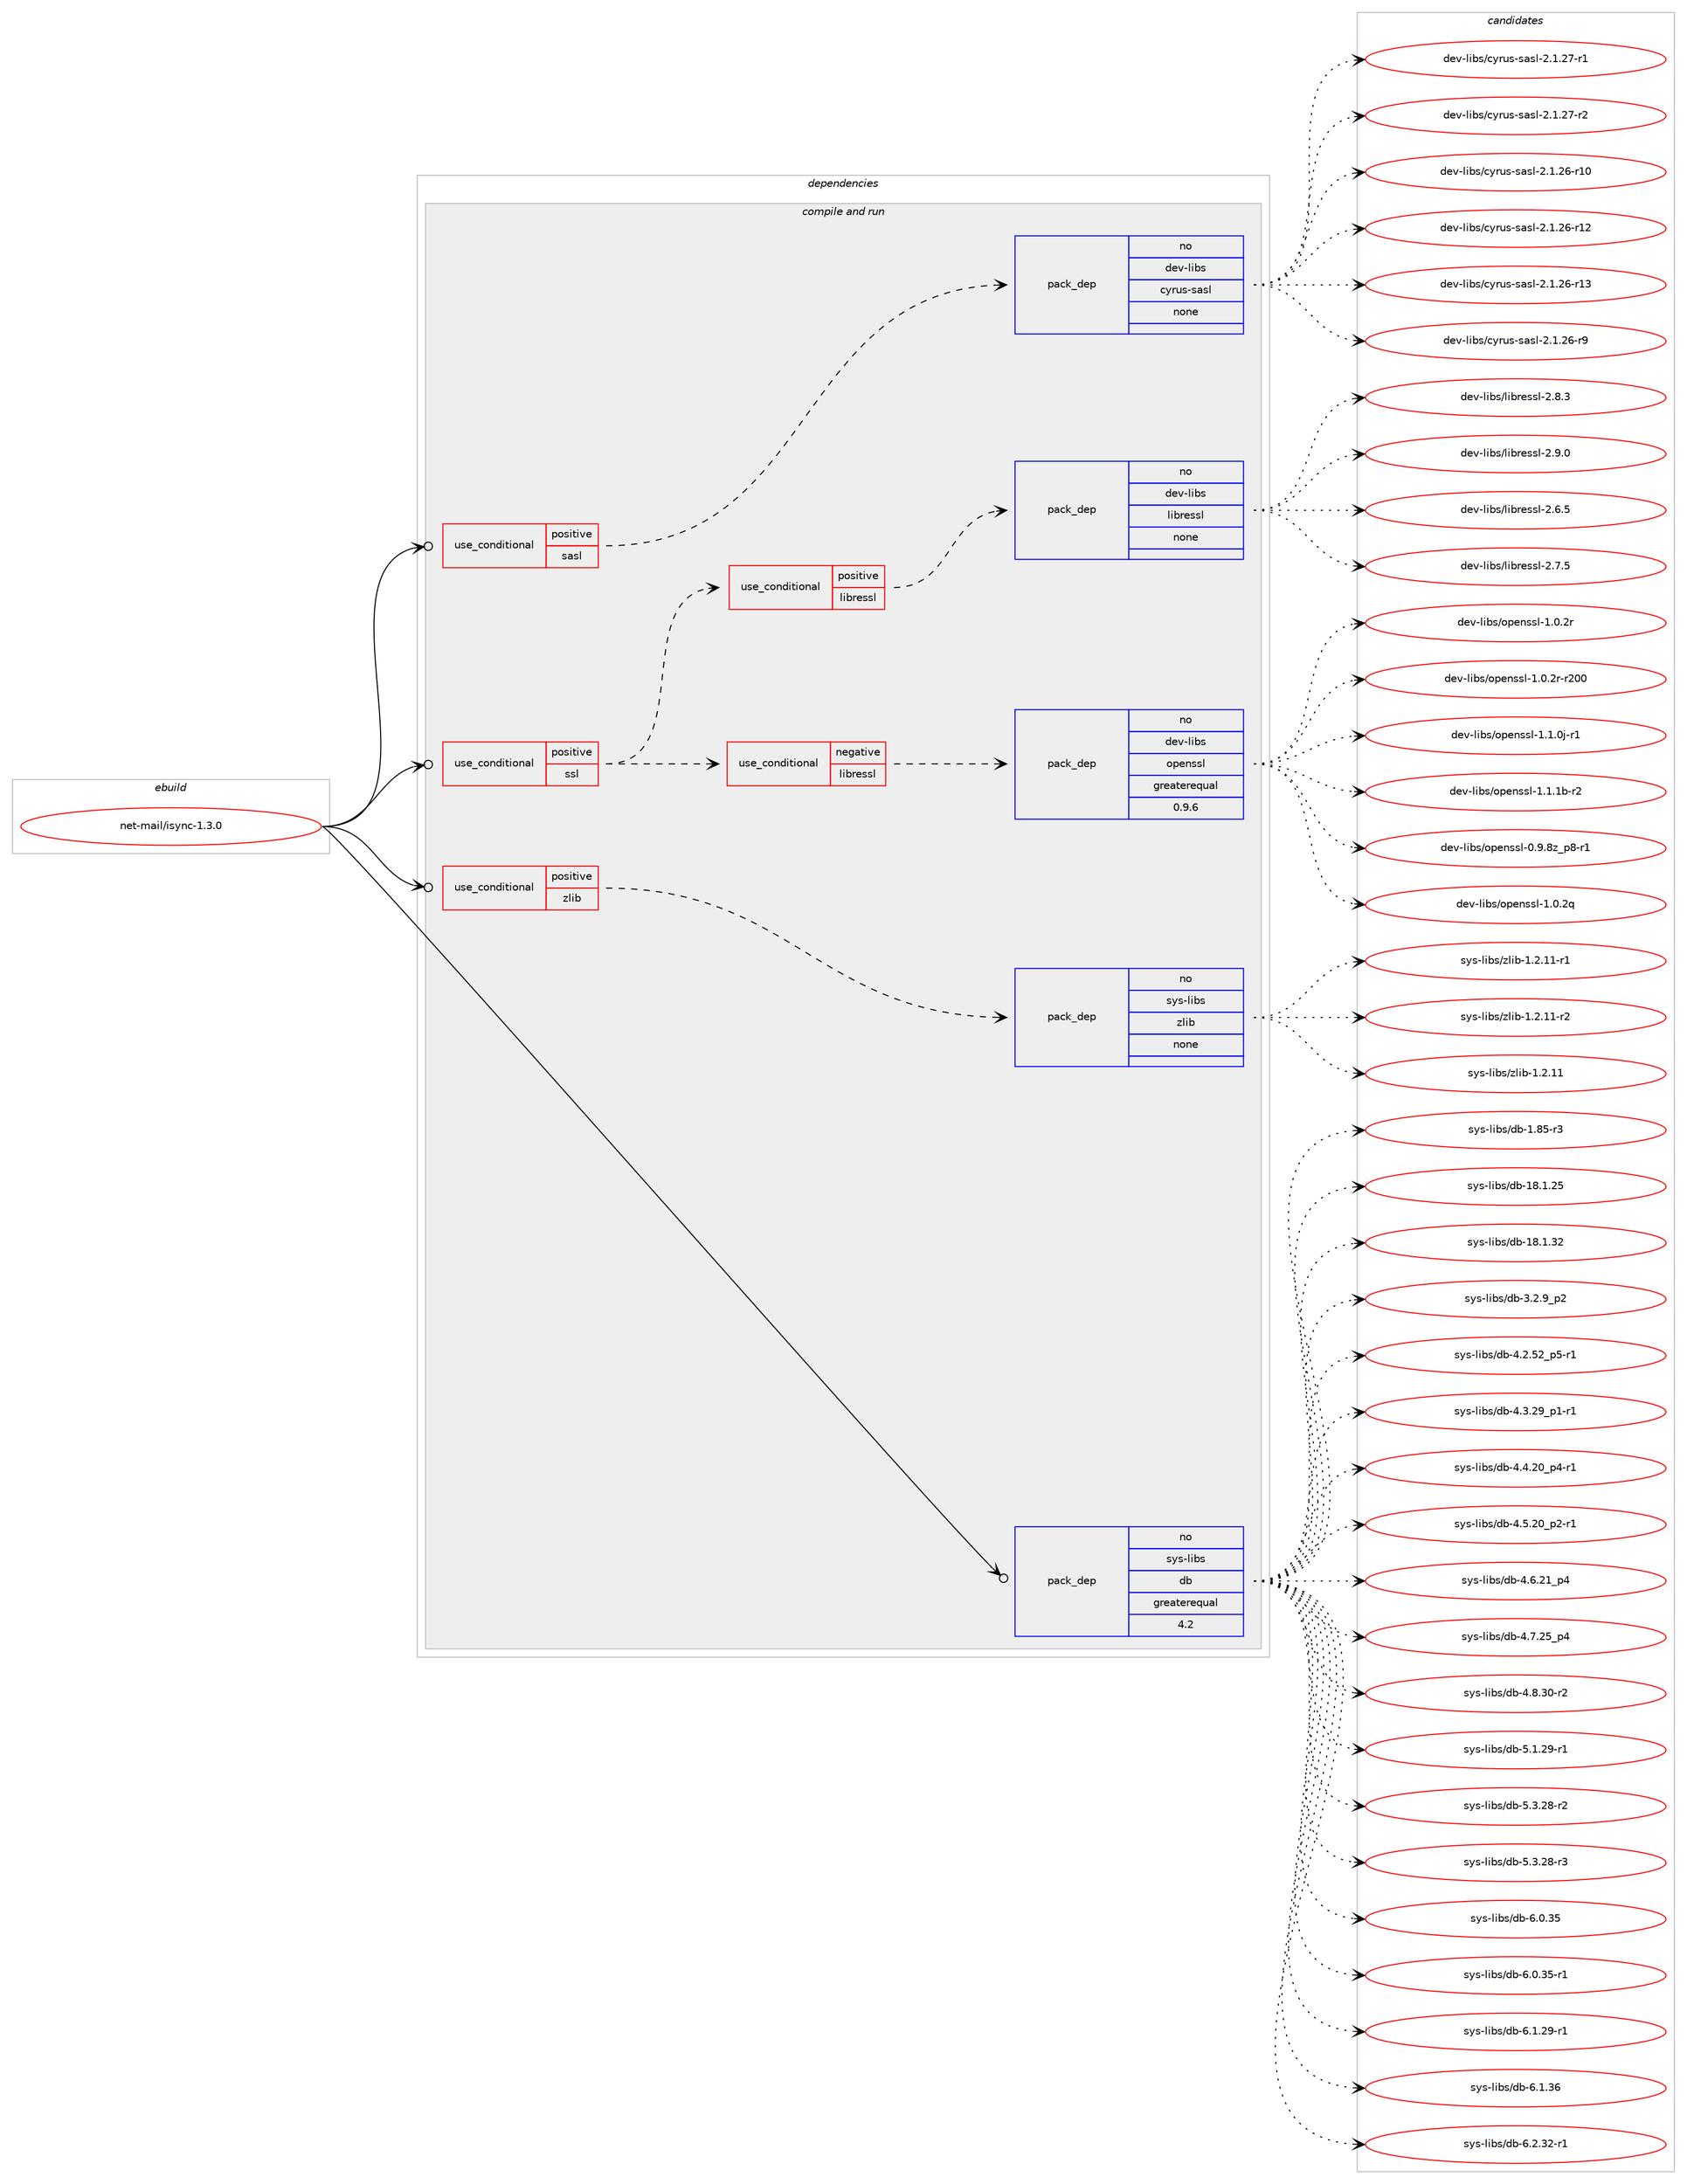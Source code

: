 digraph prolog {

# *************
# Graph options
# *************

newrank=true;
concentrate=true;
compound=true;
graph [rankdir=LR,fontname=Helvetica,fontsize=10,ranksep=1.5];#, ranksep=2.5, nodesep=0.2];
edge  [arrowhead=vee];
node  [fontname=Helvetica,fontsize=10];

# **********
# The ebuild
# **********

subgraph cluster_leftcol {
color=gray;
rank=same;
label=<<i>ebuild</i>>;
id [label="net-mail/isync-1.3.0", color=red, width=4, href="../net-mail/isync-1.3.0.svg"];
}

# ****************
# The dependencies
# ****************

subgraph cluster_midcol {
color=gray;
label=<<i>dependencies</i>>;
subgraph cluster_compile {
fillcolor="#eeeeee";
style=filled;
label=<<i>compile</i>>;
}
subgraph cluster_compileandrun {
fillcolor="#eeeeee";
style=filled;
label=<<i>compile and run</i>>;
subgraph cond447400 {
dependency1664155 [label=<<TABLE BORDER="0" CELLBORDER="1" CELLSPACING="0" CELLPADDING="4"><TR><TD ROWSPAN="3" CELLPADDING="10">use_conditional</TD></TR><TR><TD>positive</TD></TR><TR><TD>sasl</TD></TR></TABLE>>, shape=none, color=red];
subgraph pack1189701 {
dependency1664156 [label=<<TABLE BORDER="0" CELLBORDER="1" CELLSPACING="0" CELLPADDING="4" WIDTH="220"><TR><TD ROWSPAN="6" CELLPADDING="30">pack_dep</TD></TR><TR><TD WIDTH="110">no</TD></TR><TR><TD>dev-libs</TD></TR><TR><TD>cyrus-sasl</TD></TR><TR><TD>none</TD></TR><TR><TD></TD></TR></TABLE>>, shape=none, color=blue];
}
dependency1664155:e -> dependency1664156:w [weight=20,style="dashed",arrowhead="vee"];
}
id:e -> dependency1664155:w [weight=20,style="solid",arrowhead="odotvee"];
subgraph cond447401 {
dependency1664157 [label=<<TABLE BORDER="0" CELLBORDER="1" CELLSPACING="0" CELLPADDING="4"><TR><TD ROWSPAN="3" CELLPADDING="10">use_conditional</TD></TR><TR><TD>positive</TD></TR><TR><TD>ssl</TD></TR></TABLE>>, shape=none, color=red];
subgraph cond447402 {
dependency1664158 [label=<<TABLE BORDER="0" CELLBORDER="1" CELLSPACING="0" CELLPADDING="4"><TR><TD ROWSPAN="3" CELLPADDING="10">use_conditional</TD></TR><TR><TD>negative</TD></TR><TR><TD>libressl</TD></TR></TABLE>>, shape=none, color=red];
subgraph pack1189702 {
dependency1664159 [label=<<TABLE BORDER="0" CELLBORDER="1" CELLSPACING="0" CELLPADDING="4" WIDTH="220"><TR><TD ROWSPAN="6" CELLPADDING="30">pack_dep</TD></TR><TR><TD WIDTH="110">no</TD></TR><TR><TD>dev-libs</TD></TR><TR><TD>openssl</TD></TR><TR><TD>greaterequal</TD></TR><TR><TD>0.9.6</TD></TR></TABLE>>, shape=none, color=blue];
}
dependency1664158:e -> dependency1664159:w [weight=20,style="dashed",arrowhead="vee"];
}
dependency1664157:e -> dependency1664158:w [weight=20,style="dashed",arrowhead="vee"];
subgraph cond447403 {
dependency1664160 [label=<<TABLE BORDER="0" CELLBORDER="1" CELLSPACING="0" CELLPADDING="4"><TR><TD ROWSPAN="3" CELLPADDING="10">use_conditional</TD></TR><TR><TD>positive</TD></TR><TR><TD>libressl</TD></TR></TABLE>>, shape=none, color=red];
subgraph pack1189703 {
dependency1664161 [label=<<TABLE BORDER="0" CELLBORDER="1" CELLSPACING="0" CELLPADDING="4" WIDTH="220"><TR><TD ROWSPAN="6" CELLPADDING="30">pack_dep</TD></TR><TR><TD WIDTH="110">no</TD></TR><TR><TD>dev-libs</TD></TR><TR><TD>libressl</TD></TR><TR><TD>none</TD></TR><TR><TD></TD></TR></TABLE>>, shape=none, color=blue];
}
dependency1664160:e -> dependency1664161:w [weight=20,style="dashed",arrowhead="vee"];
}
dependency1664157:e -> dependency1664160:w [weight=20,style="dashed",arrowhead="vee"];
}
id:e -> dependency1664157:w [weight=20,style="solid",arrowhead="odotvee"];
subgraph cond447404 {
dependency1664162 [label=<<TABLE BORDER="0" CELLBORDER="1" CELLSPACING="0" CELLPADDING="4"><TR><TD ROWSPAN="3" CELLPADDING="10">use_conditional</TD></TR><TR><TD>positive</TD></TR><TR><TD>zlib</TD></TR></TABLE>>, shape=none, color=red];
subgraph pack1189704 {
dependency1664163 [label=<<TABLE BORDER="0" CELLBORDER="1" CELLSPACING="0" CELLPADDING="4" WIDTH="220"><TR><TD ROWSPAN="6" CELLPADDING="30">pack_dep</TD></TR><TR><TD WIDTH="110">no</TD></TR><TR><TD>sys-libs</TD></TR><TR><TD>zlib</TD></TR><TR><TD>none</TD></TR><TR><TD></TD></TR></TABLE>>, shape=none, color=blue];
}
dependency1664162:e -> dependency1664163:w [weight=20,style="dashed",arrowhead="vee"];
}
id:e -> dependency1664162:w [weight=20,style="solid",arrowhead="odotvee"];
subgraph pack1189705 {
dependency1664164 [label=<<TABLE BORDER="0" CELLBORDER="1" CELLSPACING="0" CELLPADDING="4" WIDTH="220"><TR><TD ROWSPAN="6" CELLPADDING="30">pack_dep</TD></TR><TR><TD WIDTH="110">no</TD></TR><TR><TD>sys-libs</TD></TR><TR><TD>db</TD></TR><TR><TD>greaterequal</TD></TR><TR><TD>4.2</TD></TR></TABLE>>, shape=none, color=blue];
}
id:e -> dependency1664164:w [weight=20,style="solid",arrowhead="odotvee"];
}
subgraph cluster_run {
fillcolor="#eeeeee";
style=filled;
label=<<i>run</i>>;
}
}

# **************
# The candidates
# **************

subgraph cluster_choices {
rank=same;
color=gray;
label=<<i>candidates</i>>;

subgraph choice1189701 {
color=black;
nodesep=1;
choice10010111845108105981154799121114117115451159711510845504649465054451144948 [label="dev-libs/cyrus-sasl-2.1.26-r10", color=red, width=4,href="../dev-libs/cyrus-sasl-2.1.26-r10.svg"];
choice10010111845108105981154799121114117115451159711510845504649465054451144950 [label="dev-libs/cyrus-sasl-2.1.26-r12", color=red, width=4,href="../dev-libs/cyrus-sasl-2.1.26-r12.svg"];
choice10010111845108105981154799121114117115451159711510845504649465054451144951 [label="dev-libs/cyrus-sasl-2.1.26-r13", color=red, width=4,href="../dev-libs/cyrus-sasl-2.1.26-r13.svg"];
choice100101118451081059811547991211141171154511597115108455046494650544511457 [label="dev-libs/cyrus-sasl-2.1.26-r9", color=red, width=4,href="../dev-libs/cyrus-sasl-2.1.26-r9.svg"];
choice100101118451081059811547991211141171154511597115108455046494650554511449 [label="dev-libs/cyrus-sasl-2.1.27-r1", color=red, width=4,href="../dev-libs/cyrus-sasl-2.1.27-r1.svg"];
choice100101118451081059811547991211141171154511597115108455046494650554511450 [label="dev-libs/cyrus-sasl-2.1.27-r2", color=red, width=4,href="../dev-libs/cyrus-sasl-2.1.27-r2.svg"];
dependency1664156:e -> choice10010111845108105981154799121114117115451159711510845504649465054451144948:w [style=dotted,weight="100"];
dependency1664156:e -> choice10010111845108105981154799121114117115451159711510845504649465054451144950:w [style=dotted,weight="100"];
dependency1664156:e -> choice10010111845108105981154799121114117115451159711510845504649465054451144951:w [style=dotted,weight="100"];
dependency1664156:e -> choice100101118451081059811547991211141171154511597115108455046494650544511457:w [style=dotted,weight="100"];
dependency1664156:e -> choice100101118451081059811547991211141171154511597115108455046494650554511449:w [style=dotted,weight="100"];
dependency1664156:e -> choice100101118451081059811547991211141171154511597115108455046494650554511450:w [style=dotted,weight="100"];
}
subgraph choice1189702 {
color=black;
nodesep=1;
choice10010111845108105981154711111210111011511510845484657465612295112564511449 [label="dev-libs/openssl-0.9.8z_p8-r1", color=red, width=4,href="../dev-libs/openssl-0.9.8z_p8-r1.svg"];
choice100101118451081059811547111112101110115115108454946484650113 [label="dev-libs/openssl-1.0.2q", color=red, width=4,href="../dev-libs/openssl-1.0.2q.svg"];
choice100101118451081059811547111112101110115115108454946484650114 [label="dev-libs/openssl-1.0.2r", color=red, width=4,href="../dev-libs/openssl-1.0.2r.svg"];
choice10010111845108105981154711111210111011511510845494648465011445114504848 [label="dev-libs/openssl-1.0.2r-r200", color=red, width=4,href="../dev-libs/openssl-1.0.2r-r200.svg"];
choice1001011184510810598115471111121011101151151084549464946481064511449 [label="dev-libs/openssl-1.1.0j-r1", color=red, width=4,href="../dev-libs/openssl-1.1.0j-r1.svg"];
choice100101118451081059811547111112101110115115108454946494649984511450 [label="dev-libs/openssl-1.1.1b-r2", color=red, width=4,href="../dev-libs/openssl-1.1.1b-r2.svg"];
dependency1664159:e -> choice10010111845108105981154711111210111011511510845484657465612295112564511449:w [style=dotted,weight="100"];
dependency1664159:e -> choice100101118451081059811547111112101110115115108454946484650113:w [style=dotted,weight="100"];
dependency1664159:e -> choice100101118451081059811547111112101110115115108454946484650114:w [style=dotted,weight="100"];
dependency1664159:e -> choice10010111845108105981154711111210111011511510845494648465011445114504848:w [style=dotted,weight="100"];
dependency1664159:e -> choice1001011184510810598115471111121011101151151084549464946481064511449:w [style=dotted,weight="100"];
dependency1664159:e -> choice100101118451081059811547111112101110115115108454946494649984511450:w [style=dotted,weight="100"];
}
subgraph choice1189703 {
color=black;
nodesep=1;
choice10010111845108105981154710810598114101115115108455046544653 [label="dev-libs/libressl-2.6.5", color=red, width=4,href="../dev-libs/libressl-2.6.5.svg"];
choice10010111845108105981154710810598114101115115108455046554653 [label="dev-libs/libressl-2.7.5", color=red, width=4,href="../dev-libs/libressl-2.7.5.svg"];
choice10010111845108105981154710810598114101115115108455046564651 [label="dev-libs/libressl-2.8.3", color=red, width=4,href="../dev-libs/libressl-2.8.3.svg"];
choice10010111845108105981154710810598114101115115108455046574648 [label="dev-libs/libressl-2.9.0", color=red, width=4,href="../dev-libs/libressl-2.9.0.svg"];
dependency1664161:e -> choice10010111845108105981154710810598114101115115108455046544653:w [style=dotted,weight="100"];
dependency1664161:e -> choice10010111845108105981154710810598114101115115108455046554653:w [style=dotted,weight="100"];
dependency1664161:e -> choice10010111845108105981154710810598114101115115108455046564651:w [style=dotted,weight="100"];
dependency1664161:e -> choice10010111845108105981154710810598114101115115108455046574648:w [style=dotted,weight="100"];
}
subgraph choice1189704 {
color=black;
nodesep=1;
choice1151211154510810598115471221081059845494650464949 [label="sys-libs/zlib-1.2.11", color=red, width=4,href="../sys-libs/zlib-1.2.11.svg"];
choice11512111545108105981154712210810598454946504649494511449 [label="sys-libs/zlib-1.2.11-r1", color=red, width=4,href="../sys-libs/zlib-1.2.11-r1.svg"];
choice11512111545108105981154712210810598454946504649494511450 [label="sys-libs/zlib-1.2.11-r2", color=red, width=4,href="../sys-libs/zlib-1.2.11-r2.svg"];
dependency1664163:e -> choice1151211154510810598115471221081059845494650464949:w [style=dotted,weight="100"];
dependency1664163:e -> choice11512111545108105981154712210810598454946504649494511449:w [style=dotted,weight="100"];
dependency1664163:e -> choice11512111545108105981154712210810598454946504649494511450:w [style=dotted,weight="100"];
}
subgraph choice1189705 {
color=black;
nodesep=1;
choice1151211154510810598115471009845494656534511451 [label="sys-libs/db-1.85-r3", color=red, width=4,href="../sys-libs/db-1.85-r3.svg"];
choice115121115451081059811547100984549564649465053 [label="sys-libs/db-18.1.25", color=red, width=4,href="../sys-libs/db-18.1.25.svg"];
choice115121115451081059811547100984549564649465150 [label="sys-libs/db-18.1.32", color=red, width=4,href="../sys-libs/db-18.1.32.svg"];
choice115121115451081059811547100984551465046579511250 [label="sys-libs/db-3.2.9_p2", color=red, width=4,href="../sys-libs/db-3.2.9_p2.svg"];
choice115121115451081059811547100984552465046535095112534511449 [label="sys-libs/db-4.2.52_p5-r1", color=red, width=4,href="../sys-libs/db-4.2.52_p5-r1.svg"];
choice115121115451081059811547100984552465146505795112494511449 [label="sys-libs/db-4.3.29_p1-r1", color=red, width=4,href="../sys-libs/db-4.3.29_p1-r1.svg"];
choice115121115451081059811547100984552465246504895112524511449 [label="sys-libs/db-4.4.20_p4-r1", color=red, width=4,href="../sys-libs/db-4.4.20_p4-r1.svg"];
choice115121115451081059811547100984552465346504895112504511449 [label="sys-libs/db-4.5.20_p2-r1", color=red, width=4,href="../sys-libs/db-4.5.20_p2-r1.svg"];
choice11512111545108105981154710098455246544650499511252 [label="sys-libs/db-4.6.21_p4", color=red, width=4,href="../sys-libs/db-4.6.21_p4.svg"];
choice11512111545108105981154710098455246554650539511252 [label="sys-libs/db-4.7.25_p4", color=red, width=4,href="../sys-libs/db-4.7.25_p4.svg"];
choice11512111545108105981154710098455246564651484511450 [label="sys-libs/db-4.8.30-r2", color=red, width=4,href="../sys-libs/db-4.8.30-r2.svg"];
choice11512111545108105981154710098455346494650574511449 [label="sys-libs/db-5.1.29-r1", color=red, width=4,href="../sys-libs/db-5.1.29-r1.svg"];
choice11512111545108105981154710098455346514650564511450 [label="sys-libs/db-5.3.28-r2", color=red, width=4,href="../sys-libs/db-5.3.28-r2.svg"];
choice11512111545108105981154710098455346514650564511451 [label="sys-libs/db-5.3.28-r3", color=red, width=4,href="../sys-libs/db-5.3.28-r3.svg"];
choice1151211154510810598115471009845544648465153 [label="sys-libs/db-6.0.35", color=red, width=4,href="../sys-libs/db-6.0.35.svg"];
choice11512111545108105981154710098455446484651534511449 [label="sys-libs/db-6.0.35-r1", color=red, width=4,href="../sys-libs/db-6.0.35-r1.svg"];
choice11512111545108105981154710098455446494650574511449 [label="sys-libs/db-6.1.29-r1", color=red, width=4,href="../sys-libs/db-6.1.29-r1.svg"];
choice1151211154510810598115471009845544649465154 [label="sys-libs/db-6.1.36", color=red, width=4,href="../sys-libs/db-6.1.36.svg"];
choice11512111545108105981154710098455446504651504511449 [label="sys-libs/db-6.2.32-r1", color=red, width=4,href="../sys-libs/db-6.2.32-r1.svg"];
dependency1664164:e -> choice1151211154510810598115471009845494656534511451:w [style=dotted,weight="100"];
dependency1664164:e -> choice115121115451081059811547100984549564649465053:w [style=dotted,weight="100"];
dependency1664164:e -> choice115121115451081059811547100984549564649465150:w [style=dotted,weight="100"];
dependency1664164:e -> choice115121115451081059811547100984551465046579511250:w [style=dotted,weight="100"];
dependency1664164:e -> choice115121115451081059811547100984552465046535095112534511449:w [style=dotted,weight="100"];
dependency1664164:e -> choice115121115451081059811547100984552465146505795112494511449:w [style=dotted,weight="100"];
dependency1664164:e -> choice115121115451081059811547100984552465246504895112524511449:w [style=dotted,weight="100"];
dependency1664164:e -> choice115121115451081059811547100984552465346504895112504511449:w [style=dotted,weight="100"];
dependency1664164:e -> choice11512111545108105981154710098455246544650499511252:w [style=dotted,weight="100"];
dependency1664164:e -> choice11512111545108105981154710098455246554650539511252:w [style=dotted,weight="100"];
dependency1664164:e -> choice11512111545108105981154710098455246564651484511450:w [style=dotted,weight="100"];
dependency1664164:e -> choice11512111545108105981154710098455346494650574511449:w [style=dotted,weight="100"];
dependency1664164:e -> choice11512111545108105981154710098455346514650564511450:w [style=dotted,weight="100"];
dependency1664164:e -> choice11512111545108105981154710098455346514650564511451:w [style=dotted,weight="100"];
dependency1664164:e -> choice1151211154510810598115471009845544648465153:w [style=dotted,weight="100"];
dependency1664164:e -> choice11512111545108105981154710098455446484651534511449:w [style=dotted,weight="100"];
dependency1664164:e -> choice11512111545108105981154710098455446494650574511449:w [style=dotted,weight="100"];
dependency1664164:e -> choice1151211154510810598115471009845544649465154:w [style=dotted,weight="100"];
dependency1664164:e -> choice11512111545108105981154710098455446504651504511449:w [style=dotted,weight="100"];
}
}

}

